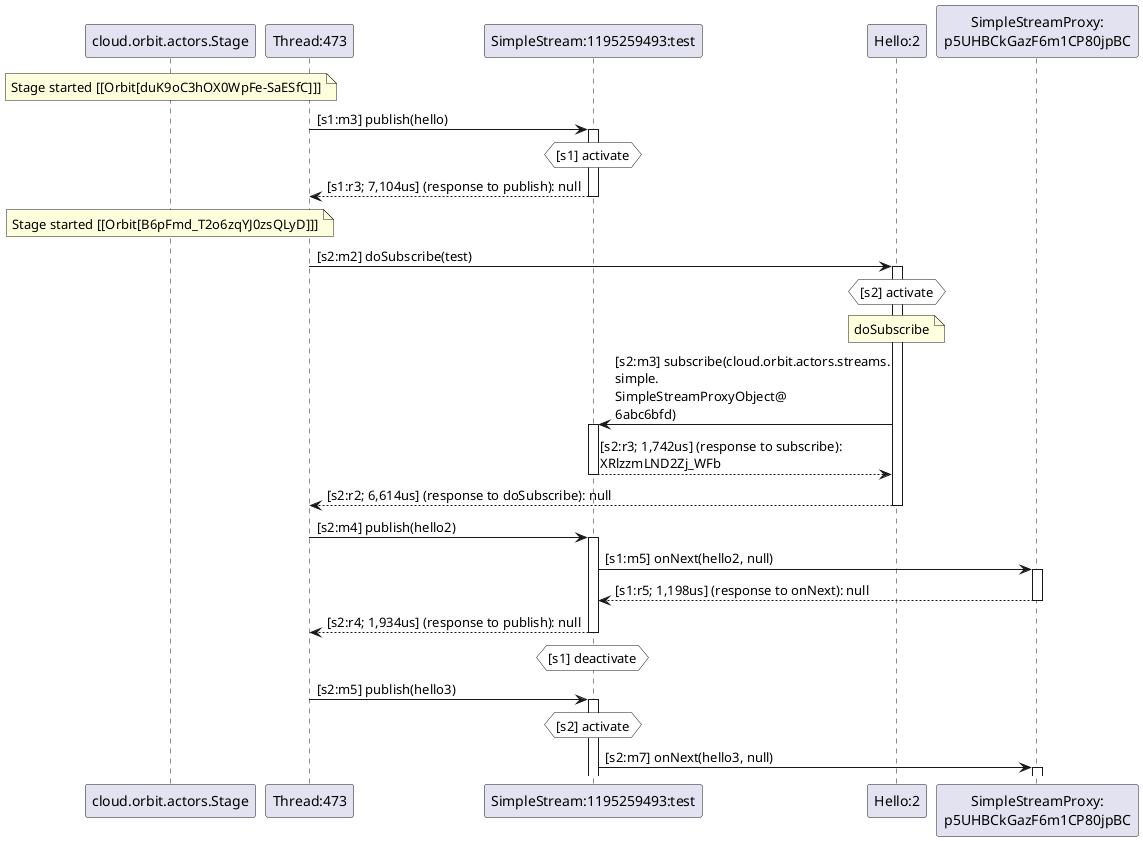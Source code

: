 @startuml
note over "cloud.orbit.actors.Stage": Stage started [[Orbit[duK9oC3hOX0WpFe-SaESfC]]]
"Thread:473" -> "SimpleStream:1195259493:test" : [s1:m3] publish(hello)
activate "SimpleStream:1195259493:test"
hnote over "SimpleStream:1195259493:test" #white : [s1] activate
"SimpleStream:1195259493:test" --> "Thread:473" : [s1:r3; 7,104us] (response to publish): null
deactivate "SimpleStream:1195259493:test"
note over "cloud.orbit.actors.Stage": Stage started [[Orbit[B6pFmd_T2o6zqYJ0zsQLyD]]]
"Thread:473" -> "Hello:2" : [s2:m2] doSubscribe(test)
activate "Hello:2"
hnote over "Hello:2" #white : [s2] activate
note over "Hello:2": doSubscribe
"Hello:2" -> "SimpleStream:1195259493:test" : [s2:m3] subscribe(cloud.orbit.actors.streams.\nsimple.\nSimpleStreamProxyObject@\n6abc6bfd)
activate "SimpleStream:1195259493:test"
"SimpleStream:1195259493:test" --> "Hello:2" : [s2:r3; 1,742us] (response to subscribe): \nXRlzzmLND2Zj_WFb
deactivate "SimpleStream:1195259493:test"
"Hello:2" --> "Thread:473" : [s2:r2; 6,614us] (response to doSubscribe): null
deactivate "Hello:2"
"Thread:473" -> "SimpleStream:1195259493:test" : [s2:m4] publish(hello2)
activate "SimpleStream:1195259493:test"
"SimpleStream:1195259493:test" -> "SimpleStreamProxy:\np5UHBCkGazF6m1CP80jpBC" : [s1:m5] onNext(hello2, null)
activate "SimpleStreamProxy:\np5UHBCkGazF6m1CP80jpBC"
"SimpleStreamProxy:\np5UHBCkGazF6m1CP80jpBC" --> "SimpleStream:1195259493:test" : [s1:r5; 1,198us] (response to onNext): null
deactivate "SimpleStreamProxy:\np5UHBCkGazF6m1CP80jpBC"
"SimpleStream:1195259493:test" --> "Thread:473" : [s2:r4; 1,934us] (response to publish): null
deactivate "SimpleStream:1195259493:test"
hnote over "SimpleStream:1195259493:test" #white : [s1] deactivate
"Thread:473" -> "SimpleStream:1195259493:test" : [s2:m5] publish(hello3)
activate "SimpleStream:1195259493:test"
hnote over "SimpleStream:1195259493:test" #white : [s2] activate
"SimpleStream:1195259493:test" -> "SimpleStreamProxy:\np5UHBCkGazF6m1CP80jpBC" : [s2:m7] onNext(hello3, null)
activate "SimpleStreamProxy:\np5UHBCkGazF6m1CP80jpBC"
@enduml
